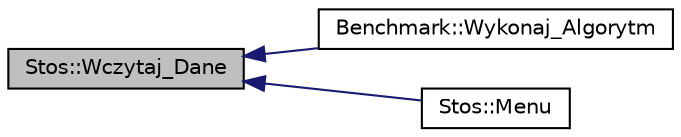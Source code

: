 digraph G
{
  edge [fontname="Helvetica",fontsize="10",labelfontname="Helvetica",labelfontsize="10"];
  node [fontname="Helvetica",fontsize="10",shape=record];
  rankdir="LR";
  Node1 [label="Stos::Wczytaj_Dane",height=0.2,width=0.4,color="black", fillcolor="grey75", style="filled" fontcolor="black"];
  Node1 -> Node2 [dir="back",color="midnightblue",fontsize="10",style="solid"];
  Node2 [label="Benchmark::Wykonaj_Algorytm",height=0.2,width=0.4,color="black", fillcolor="white", style="filled",URL="$class_benchmark.html#aec505cc255177517a37e06e3b49f5911",tooltip="Funkcja wykonujaca algorytm benchmarku. Funkcja wykonuje wczytanie danych z plikow stos..."];
  Node1 -> Node3 [dir="back",color="midnightblue",fontsize="10",style="solid"];
  Node3 [label="Stos::Menu",height=0.2,width=0.4,color="black", fillcolor="white", style="filled",URL="$class_stos.html#a9d3f8602bd8a9463cb59f7385b438b69",tooltip="Funkcja wyswietlajaca Menu klasy Stos. Deklaracja funkcji, ktora wyswietla Menu. Uzytkownik moze wybr..."];
}
